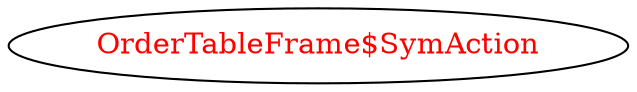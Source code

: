 digraph dependencyGraph {
 concentrate=true;
 ranksep="2.0";
 rankdir="LR"; 
 splines="ortho";
"OrderTableFrame$SymAction" [fontcolor="red"];
}